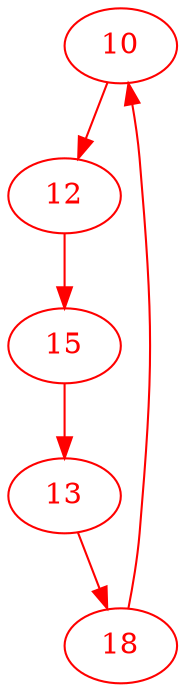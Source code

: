 digraph g{
node [color = red, fontcolor=red]; 10 12 13 15 18 ;
10 -> 12 [color=red] ;
12 -> 15 [color=red] ;
13 -> 18 [color=red] ;
15 -> 13 [color=red] ;
18 -> 10 [color=red] ;
}